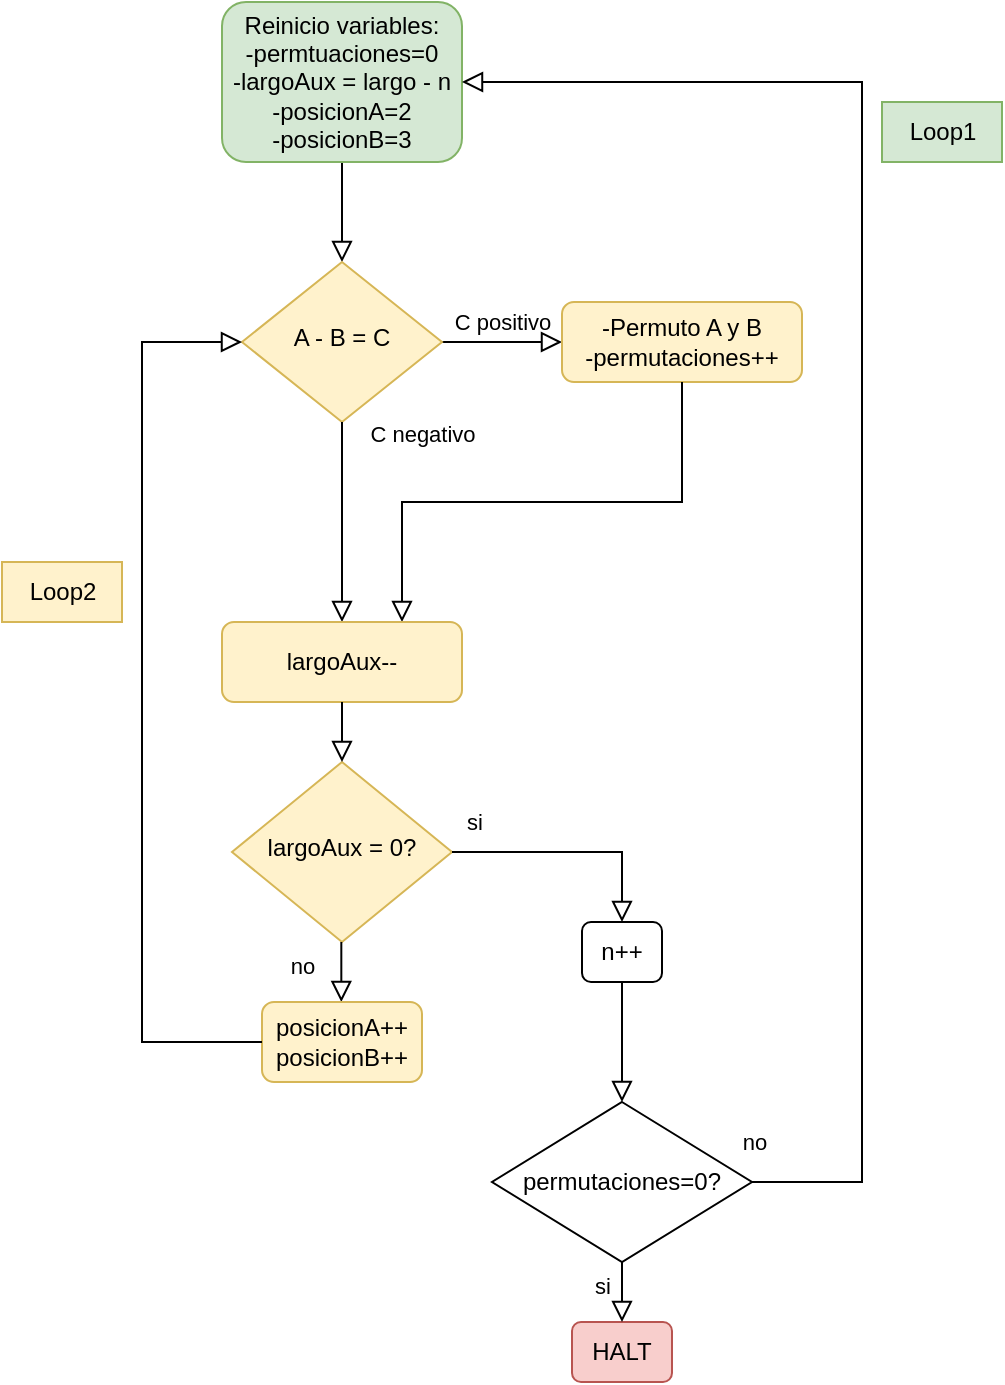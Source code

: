 <mxfile version="26.1.3">
  <diagram id="C5RBs43oDa-KdzZeNtuy" name="Page-1">
    <mxGraphModel dx="1277" dy="716" grid="1" gridSize="10" guides="1" tooltips="1" connect="1" arrows="1" fold="1" page="1" pageScale="1" pageWidth="827" pageHeight="1169" math="0" shadow="0">
      <root>
        <mxCell id="WIyWlLk6GJQsqaUBKTNV-0" />
        <mxCell id="WIyWlLk6GJQsqaUBKTNV-1" parent="WIyWlLk6GJQsqaUBKTNV-0" />
        <mxCell id="WIyWlLk6GJQsqaUBKTNV-2" value="" style="rounded=0;html=1;jettySize=auto;orthogonalLoop=1;fontSize=11;endArrow=block;endFill=0;endSize=8;strokeWidth=1;shadow=0;labelBackgroundColor=none;edgeStyle=orthogonalEdgeStyle;" parent="WIyWlLk6GJQsqaUBKTNV-1" source="WIyWlLk6GJQsqaUBKTNV-3" target="WIyWlLk6GJQsqaUBKTNV-6" edge="1">
          <mxGeometry relative="1" as="geometry" />
        </mxCell>
        <mxCell id="WIyWlLk6GJQsqaUBKTNV-3" value="Reinicio variables:&lt;div&gt;-permtuaciones=0&lt;/div&gt;&lt;div&gt;-largoAux = largo - n&lt;/div&gt;&lt;div&gt;-posicionA=2&lt;/div&gt;&lt;div&gt;-posicionB=3&lt;/div&gt;" style="rounded=1;whiteSpace=wrap;html=1;fontSize=12;glass=0;strokeWidth=1;shadow=0;fillColor=#d5e8d4;strokeColor=#82b366;" parent="WIyWlLk6GJQsqaUBKTNV-1" vertex="1">
          <mxGeometry x="160" y="40" width="120" height="80" as="geometry" />
        </mxCell>
        <mxCell id="WIyWlLk6GJQsqaUBKTNV-5" value="C positivo" style="edgeStyle=orthogonalEdgeStyle;rounded=0;html=1;jettySize=auto;orthogonalLoop=1;fontSize=11;endArrow=block;endFill=0;endSize=8;strokeWidth=1;shadow=0;labelBackgroundColor=none;" parent="WIyWlLk6GJQsqaUBKTNV-1" source="WIyWlLk6GJQsqaUBKTNV-6" target="WIyWlLk6GJQsqaUBKTNV-7" edge="1">
          <mxGeometry y="10" relative="1" as="geometry">
            <mxPoint as="offset" />
          </mxGeometry>
        </mxCell>
        <mxCell id="WIyWlLk6GJQsqaUBKTNV-6" value="A - B = C" style="rhombus;whiteSpace=wrap;html=1;shadow=0;fontFamily=Helvetica;fontSize=12;align=center;strokeWidth=1;spacing=6;spacingTop=-4;fillColor=#fff2cc;strokeColor=#d6b656;" parent="WIyWlLk6GJQsqaUBKTNV-1" vertex="1">
          <mxGeometry x="170" y="170" width="100" height="80" as="geometry" />
        </mxCell>
        <mxCell id="WIyWlLk6GJQsqaUBKTNV-7" value="-Permuto A y B&lt;div&gt;-permutaciones++&lt;/div&gt;" style="rounded=1;whiteSpace=wrap;html=1;fontSize=12;glass=0;strokeWidth=1;shadow=0;fillColor=#fff2cc;strokeColor=#d6b656;" parent="WIyWlLk6GJQsqaUBKTNV-1" vertex="1">
          <mxGeometry x="330" y="190" width="120" height="40" as="geometry" />
        </mxCell>
        <mxCell id="WIyWlLk6GJQsqaUBKTNV-8" value="C negativo" style="rounded=0;html=1;jettySize=auto;orthogonalLoop=1;fontSize=11;endArrow=block;endFill=0;endSize=8;strokeWidth=1;shadow=0;labelBackgroundColor=none;edgeStyle=orthogonalEdgeStyle;exitX=0.5;exitY=1;exitDx=0;exitDy=0;" parent="WIyWlLk6GJQsqaUBKTNV-1" source="WIyWlLk6GJQsqaUBKTNV-6" target="WIyWlLk6GJQsqaUBKTNV-11" edge="1">
          <mxGeometry x="-0.889" y="40" relative="1" as="geometry">
            <mxPoint as="offset" />
            <mxPoint x="220" y="370" as="sourcePoint" />
          </mxGeometry>
        </mxCell>
        <mxCell id="WIyWlLk6GJQsqaUBKTNV-9" value="" style="edgeStyle=orthogonalEdgeStyle;rounded=0;html=1;jettySize=auto;orthogonalLoop=1;fontSize=11;endArrow=block;endFill=0;endSize=8;strokeWidth=1;shadow=0;labelBackgroundColor=none;exitX=0.5;exitY=1;exitDx=0;exitDy=0;entryX=0.75;entryY=0;entryDx=0;entryDy=0;" parent="WIyWlLk6GJQsqaUBKTNV-1" source="WIyWlLk6GJQsqaUBKTNV-7" target="WIyWlLk6GJQsqaUBKTNV-11" edge="1">
          <mxGeometry y="10" relative="1" as="geometry">
            <mxPoint as="offset" />
            <mxPoint x="490.03" y="350" as="sourcePoint" />
            <mxPoint x="390" y="360" as="targetPoint" />
          </mxGeometry>
        </mxCell>
        <mxCell id="WIyWlLk6GJQsqaUBKTNV-11" value="largoAux--" style="rounded=1;whiteSpace=wrap;html=1;fontSize=12;glass=0;strokeWidth=1;shadow=0;fillColor=#fff2cc;strokeColor=#d6b656;" parent="WIyWlLk6GJQsqaUBKTNV-1" vertex="1">
          <mxGeometry x="160" y="350" width="120" height="40" as="geometry" />
        </mxCell>
        <mxCell id="eGklb1wBObMqbzhag7lc-3" value="largoAux = 0?" style="rhombus;whiteSpace=wrap;html=1;shadow=0;fontFamily=Helvetica;fontSize=12;align=center;strokeWidth=1;spacing=6;spacingTop=-4;fillColor=#fff2cc;strokeColor=#d6b656;" vertex="1" parent="WIyWlLk6GJQsqaUBKTNV-1">
          <mxGeometry x="165" y="420" width="110" height="90" as="geometry" />
        </mxCell>
        <mxCell id="eGklb1wBObMqbzhag7lc-5" value="" style="rounded=0;html=1;jettySize=auto;orthogonalLoop=1;fontSize=11;endArrow=block;endFill=0;endSize=8;strokeWidth=1;shadow=0;labelBackgroundColor=none;edgeStyle=orthogonalEdgeStyle;exitX=0.5;exitY=1;exitDx=0;exitDy=0;entryX=0.5;entryY=0;entryDx=0;entryDy=0;" edge="1" parent="WIyWlLk6GJQsqaUBKTNV-1" source="WIyWlLk6GJQsqaUBKTNV-11" target="eGklb1wBObMqbzhag7lc-3">
          <mxGeometry x="-0.889" y="40" relative="1" as="geometry">
            <mxPoint as="offset" />
            <mxPoint x="330" y="400" as="sourcePoint" />
            <mxPoint x="330" y="500" as="targetPoint" />
          </mxGeometry>
        </mxCell>
        <mxCell id="eGklb1wBObMqbzhag7lc-7" value="" style="rounded=0;html=1;jettySize=auto;orthogonalLoop=1;fontSize=11;endArrow=block;endFill=0;endSize=8;strokeWidth=1;shadow=0;labelBackgroundColor=none;edgeStyle=orthogonalEdgeStyle;exitX=0.5;exitY=1;exitDx=0;exitDy=0;entryX=0.5;entryY=0;entryDx=0;entryDy=0;" edge="1" parent="WIyWlLk6GJQsqaUBKTNV-1">
          <mxGeometry x="-0.889" y="40" relative="1" as="geometry">
            <mxPoint as="offset" />
            <mxPoint x="219.66" y="510" as="sourcePoint" />
            <mxPoint x="219.66" y="540" as="targetPoint" />
          </mxGeometry>
        </mxCell>
        <mxCell id="eGklb1wBObMqbzhag7lc-10" value="no" style="edgeLabel;html=1;align=center;verticalAlign=middle;resizable=0;points=[];" vertex="1" connectable="0" parent="eGklb1wBObMqbzhag7lc-7">
          <mxGeometry x="-0.243" relative="1" as="geometry">
            <mxPoint x="-20" as="offset" />
          </mxGeometry>
        </mxCell>
        <mxCell id="eGklb1wBObMqbzhag7lc-8" value="posicionA++&lt;div&gt;posicionB++&lt;/div&gt;" style="rounded=1;whiteSpace=wrap;html=1;fillColor=#fff2cc;strokeColor=#d6b656;" vertex="1" parent="WIyWlLk6GJQsqaUBKTNV-1">
          <mxGeometry x="180" y="540" width="80" height="40" as="geometry" />
        </mxCell>
        <mxCell id="eGklb1wBObMqbzhag7lc-9" value="" style="rounded=0;html=1;jettySize=auto;orthogonalLoop=1;fontSize=11;endArrow=block;endFill=0;endSize=8;strokeWidth=1;shadow=0;labelBackgroundColor=none;edgeStyle=orthogonalEdgeStyle;exitX=0;exitY=0.5;exitDx=0;exitDy=0;entryX=0;entryY=0.5;entryDx=0;entryDy=0;" edge="1" parent="WIyWlLk6GJQsqaUBKTNV-1" source="eGklb1wBObMqbzhag7lc-8" target="WIyWlLk6GJQsqaUBKTNV-6">
          <mxGeometry x="-0.889" y="40" relative="1" as="geometry">
            <mxPoint as="offset" />
            <mxPoint x="100" y="520" as="sourcePoint" />
            <mxPoint x="100" y="550" as="targetPoint" />
            <Array as="points">
              <mxPoint x="120" y="560" />
              <mxPoint x="120" y="210" />
            </Array>
          </mxGeometry>
        </mxCell>
        <mxCell id="eGklb1wBObMqbzhag7lc-11" value="n++" style="rounded=1;whiteSpace=wrap;html=1;" vertex="1" parent="WIyWlLk6GJQsqaUBKTNV-1">
          <mxGeometry x="340" y="500" width="40" height="30" as="geometry" />
        </mxCell>
        <mxCell id="eGklb1wBObMqbzhag7lc-12" value="" style="rounded=0;html=1;jettySize=auto;orthogonalLoop=1;fontSize=11;endArrow=block;endFill=0;endSize=8;strokeWidth=1;shadow=0;labelBackgroundColor=none;edgeStyle=orthogonalEdgeStyle;exitX=1;exitY=0.5;exitDx=0;exitDy=0;entryX=0.5;entryY=0;entryDx=0;entryDy=0;" edge="1" parent="WIyWlLk6GJQsqaUBKTNV-1" source="eGklb1wBObMqbzhag7lc-3" target="eGklb1wBObMqbzhag7lc-11">
          <mxGeometry x="-0.889" y="40" relative="1" as="geometry">
            <mxPoint as="offset" />
            <mxPoint x="350" y="440" as="sourcePoint" />
            <mxPoint x="350" y="470" as="targetPoint" />
          </mxGeometry>
        </mxCell>
        <mxCell id="eGklb1wBObMqbzhag7lc-13" value="si" style="edgeLabel;html=1;align=center;verticalAlign=middle;resizable=0;points=[];" vertex="1" connectable="0" parent="eGklb1wBObMqbzhag7lc-12">
          <mxGeometry x="0.095" y="-2" relative="1" as="geometry">
            <mxPoint x="-55" y="-17" as="offset" />
          </mxGeometry>
        </mxCell>
        <mxCell id="eGklb1wBObMqbzhag7lc-14" value="permutaciones=0?" style="rhombus;whiteSpace=wrap;html=1;" vertex="1" parent="WIyWlLk6GJQsqaUBKTNV-1">
          <mxGeometry x="295" y="590" width="130" height="80" as="geometry" />
        </mxCell>
        <mxCell id="eGklb1wBObMqbzhag7lc-15" value="" style="rounded=0;html=1;jettySize=auto;orthogonalLoop=1;fontSize=11;endArrow=block;endFill=0;endSize=8;strokeWidth=1;shadow=0;labelBackgroundColor=none;edgeStyle=orthogonalEdgeStyle;exitX=0.5;exitY=1;exitDx=0;exitDy=0;entryX=0.5;entryY=0;entryDx=0;entryDy=0;" edge="1" parent="WIyWlLk6GJQsqaUBKTNV-1" source="eGklb1wBObMqbzhag7lc-11" target="eGklb1wBObMqbzhag7lc-14">
          <mxGeometry x="-0.889" y="40" relative="1" as="geometry">
            <mxPoint as="offset" />
            <mxPoint x="260" y="610" as="sourcePoint" />
            <mxPoint x="260" y="640" as="targetPoint" />
          </mxGeometry>
        </mxCell>
        <mxCell id="eGklb1wBObMqbzhag7lc-16" value="HALT" style="rounded=1;whiteSpace=wrap;html=1;fillColor=#f8cecc;strokeColor=#b85450;" vertex="1" parent="WIyWlLk6GJQsqaUBKTNV-1">
          <mxGeometry x="335" y="700" width="50" height="30" as="geometry" />
        </mxCell>
        <mxCell id="eGklb1wBObMqbzhag7lc-17" value="" style="rounded=0;html=1;jettySize=auto;orthogonalLoop=1;fontSize=11;endArrow=block;endFill=0;endSize=8;strokeWidth=1;shadow=0;labelBackgroundColor=none;edgeStyle=orthogonalEdgeStyle;exitX=0.5;exitY=1;exitDx=0;exitDy=0;entryX=0.5;entryY=0;entryDx=0;entryDy=0;" edge="1" parent="WIyWlLk6GJQsqaUBKTNV-1" source="eGklb1wBObMqbzhag7lc-14" target="eGklb1wBObMqbzhag7lc-16">
          <mxGeometry x="-0.889" y="40" relative="1" as="geometry">
            <mxPoint as="offset" />
            <mxPoint x="275" y="670" as="sourcePoint" />
            <mxPoint x="275" y="700" as="targetPoint" />
          </mxGeometry>
        </mxCell>
        <mxCell id="eGklb1wBObMqbzhag7lc-18" value="si" style="edgeLabel;html=1;align=center;verticalAlign=middle;resizable=0;points=[];" vertex="1" connectable="0" parent="eGklb1wBObMqbzhag7lc-17">
          <mxGeometry x="-0.242" y="-3" relative="1" as="geometry">
            <mxPoint x="-7" as="offset" />
          </mxGeometry>
        </mxCell>
        <mxCell id="eGklb1wBObMqbzhag7lc-19" value="" style="rounded=0;html=1;jettySize=auto;orthogonalLoop=1;fontSize=11;endArrow=block;endFill=0;endSize=8;strokeWidth=1;shadow=0;labelBackgroundColor=none;edgeStyle=orthogonalEdgeStyle;exitX=1;exitY=0.5;exitDx=0;exitDy=0;entryX=1;entryY=0.5;entryDx=0;entryDy=0;" edge="1" parent="WIyWlLk6GJQsqaUBKTNV-1" source="eGklb1wBObMqbzhag7lc-14" target="WIyWlLk6GJQsqaUBKTNV-3">
          <mxGeometry x="-0.889" y="40" relative="1" as="geometry">
            <mxPoint as="offset" />
            <mxPoint x="480" y="570" as="sourcePoint" />
            <mxPoint x="480" y="600" as="targetPoint" />
            <Array as="points">
              <mxPoint x="480" y="630" />
              <mxPoint x="480" y="80" />
            </Array>
          </mxGeometry>
        </mxCell>
        <mxCell id="eGklb1wBObMqbzhag7lc-20" value="no" style="edgeLabel;html=1;align=center;verticalAlign=middle;resizable=0;points=[];" vertex="1" connectable="0" parent="eGklb1wBObMqbzhag7lc-19">
          <mxGeometry x="-0.921" y="2" relative="1" as="geometry">
            <mxPoint x="-31" y="-18" as="offset" />
          </mxGeometry>
        </mxCell>
        <mxCell id="eGklb1wBObMqbzhag7lc-21" value="Loop1" style="text;html=1;align=center;verticalAlign=middle;resizable=0;points=[];autosize=1;strokeColor=#82b366;fillColor=#d5e8d4;" vertex="1" parent="WIyWlLk6GJQsqaUBKTNV-1">
          <mxGeometry x="490" y="90" width="60" height="30" as="geometry" />
        </mxCell>
        <mxCell id="eGklb1wBObMqbzhag7lc-22" value="Loop2" style="text;html=1;align=center;verticalAlign=middle;resizable=0;points=[];autosize=1;strokeColor=#d6b656;fillColor=#fff2cc;" vertex="1" parent="WIyWlLk6GJQsqaUBKTNV-1">
          <mxGeometry x="50" y="320" width="60" height="30" as="geometry" />
        </mxCell>
      </root>
    </mxGraphModel>
  </diagram>
</mxfile>
